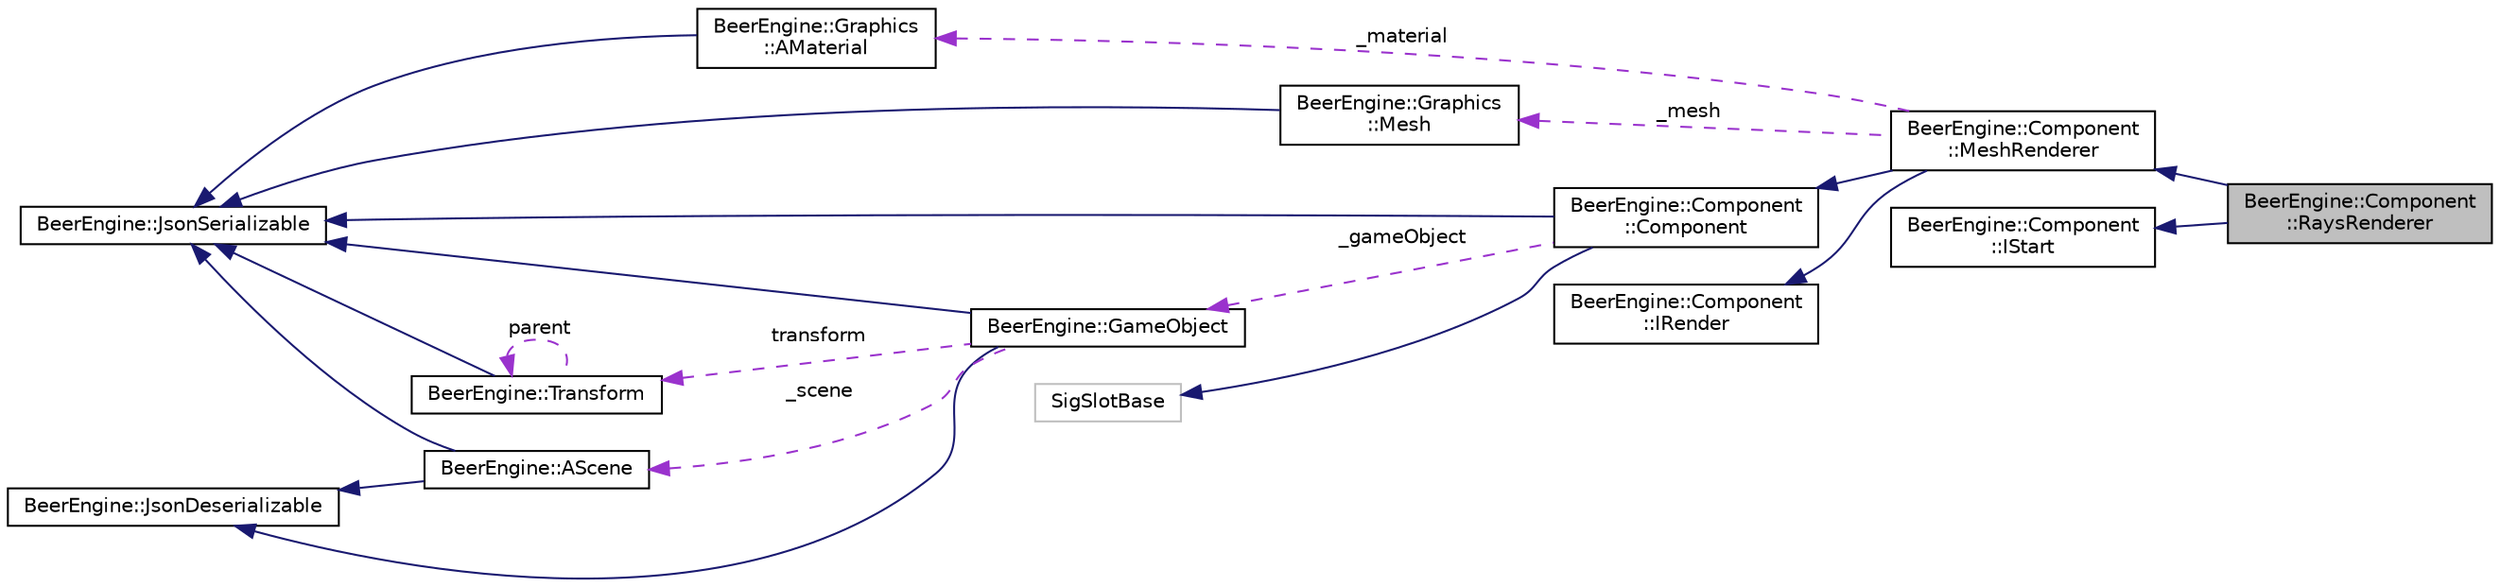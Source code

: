 digraph "BeerEngine::Component::RaysRenderer"
{
  edge [fontname="Helvetica",fontsize="10",labelfontname="Helvetica",labelfontsize="10"];
  node [fontname="Helvetica",fontsize="10",shape=record];
  rankdir="LR";
  Node7 [label="BeerEngine::Component\l::RaysRenderer",height=0.2,width=0.4,color="black", fillcolor="grey75", style="filled", fontcolor="black"];
  Node8 -> Node7 [dir="back",color="midnightblue",fontsize="10",style="solid"];
  Node8 [label="BeerEngine::Component\l::MeshRenderer",height=0.2,width=0.4,color="black", fillcolor="white", style="filled",URL="$class_beer_engine_1_1_component_1_1_mesh_renderer.html"];
  Node9 -> Node8 [dir="back",color="midnightblue",fontsize="10",style="solid"];
  Node9 [label="BeerEngine::Component\l::Component",height=0.2,width=0.4,color="black", fillcolor="white", style="filled",URL="$class_beer_engine_1_1_component_1_1_component.html"];
  Node10 -> Node9 [dir="back",color="midnightblue",fontsize="10",style="solid"];
  Node10 [label="BeerEngine::JsonSerializable",height=0.2,width=0.4,color="black", fillcolor="white", style="filled",URL="$class_beer_engine_1_1_json_serializable.html"];
  Node11 -> Node9 [dir="back",color="midnightblue",fontsize="10",style="solid"];
  Node11 [label="SigSlotBase",height=0.2,width=0.4,color="grey75", fillcolor="white", style="filled"];
  Node12 -> Node9 [dir="back",color="darkorchid3",fontsize="10",style="dashed",label=" _gameObject" ];
  Node12 [label="BeerEngine::GameObject",height=0.2,width=0.4,color="black", fillcolor="white", style="filled",URL="$class_beer_engine_1_1_game_object.html"];
  Node10 -> Node12 [dir="back",color="midnightblue",fontsize="10",style="solid"];
  Node13 -> Node12 [dir="back",color="midnightblue",fontsize="10",style="solid"];
  Node13 [label="BeerEngine::JsonDeserializable",height=0.2,width=0.4,color="black", fillcolor="white", style="filled",URL="$class_beer_engine_1_1_json_deserializable.html"];
  Node14 -> Node12 [dir="back",color="darkorchid3",fontsize="10",style="dashed",label=" transform" ];
  Node14 [label="BeerEngine::Transform",height=0.2,width=0.4,color="black", fillcolor="white", style="filled",URL="$class_beer_engine_1_1_transform.html",tooltip="classe representant la transformation d&#39;un object, position, rotation... "];
  Node10 -> Node14 [dir="back",color="midnightblue",fontsize="10",style="solid"];
  Node14 -> Node14 [dir="back",color="darkorchid3",fontsize="10",style="dashed",label=" parent" ];
  Node15 -> Node12 [dir="back",color="darkorchid3",fontsize="10",style="dashed",label=" _scene" ];
  Node15 [label="BeerEngine::AScene",height=0.2,width=0.4,color="black", fillcolor="white", style="filled",URL="$class_beer_engine_1_1_a_scene.html"];
  Node10 -> Node15 [dir="back",color="midnightblue",fontsize="10",style="solid"];
  Node13 -> Node15 [dir="back",color="midnightblue",fontsize="10",style="solid"];
  Node16 -> Node8 [dir="back",color="midnightblue",fontsize="10",style="solid"];
  Node16 [label="BeerEngine::Component\l::IRender",height=0.2,width=0.4,color="black", fillcolor="white", style="filled",URL="$class_beer_engine_1_1_component_1_1_i_render.html"];
  Node17 -> Node8 [dir="back",color="darkorchid3",fontsize="10",style="dashed",label=" _material" ];
  Node17 [label="BeerEngine::Graphics\l::AMaterial",height=0.2,width=0.4,color="black", fillcolor="white", style="filled",URL="$class_beer_engine_1_1_graphics_1_1_a_material.html"];
  Node10 -> Node17 [dir="back",color="midnightblue",fontsize="10",style="solid"];
  Node18 -> Node8 [dir="back",color="darkorchid3",fontsize="10",style="dashed",label=" _mesh" ];
  Node18 [label="BeerEngine::Graphics\l::Mesh",height=0.2,width=0.4,color="black", fillcolor="white", style="filled",URL="$class_beer_engine_1_1_graphics_1_1_mesh.html"];
  Node10 -> Node18 [dir="back",color="midnightblue",fontsize="10",style="solid"];
  Node19 -> Node7 [dir="back",color="midnightblue",fontsize="10",style="solid"];
  Node19 [label="BeerEngine::Component\l::IStart",height=0.2,width=0.4,color="black", fillcolor="white", style="filled",URL="$class_beer_engine_1_1_component_1_1_i_start.html"];
}
